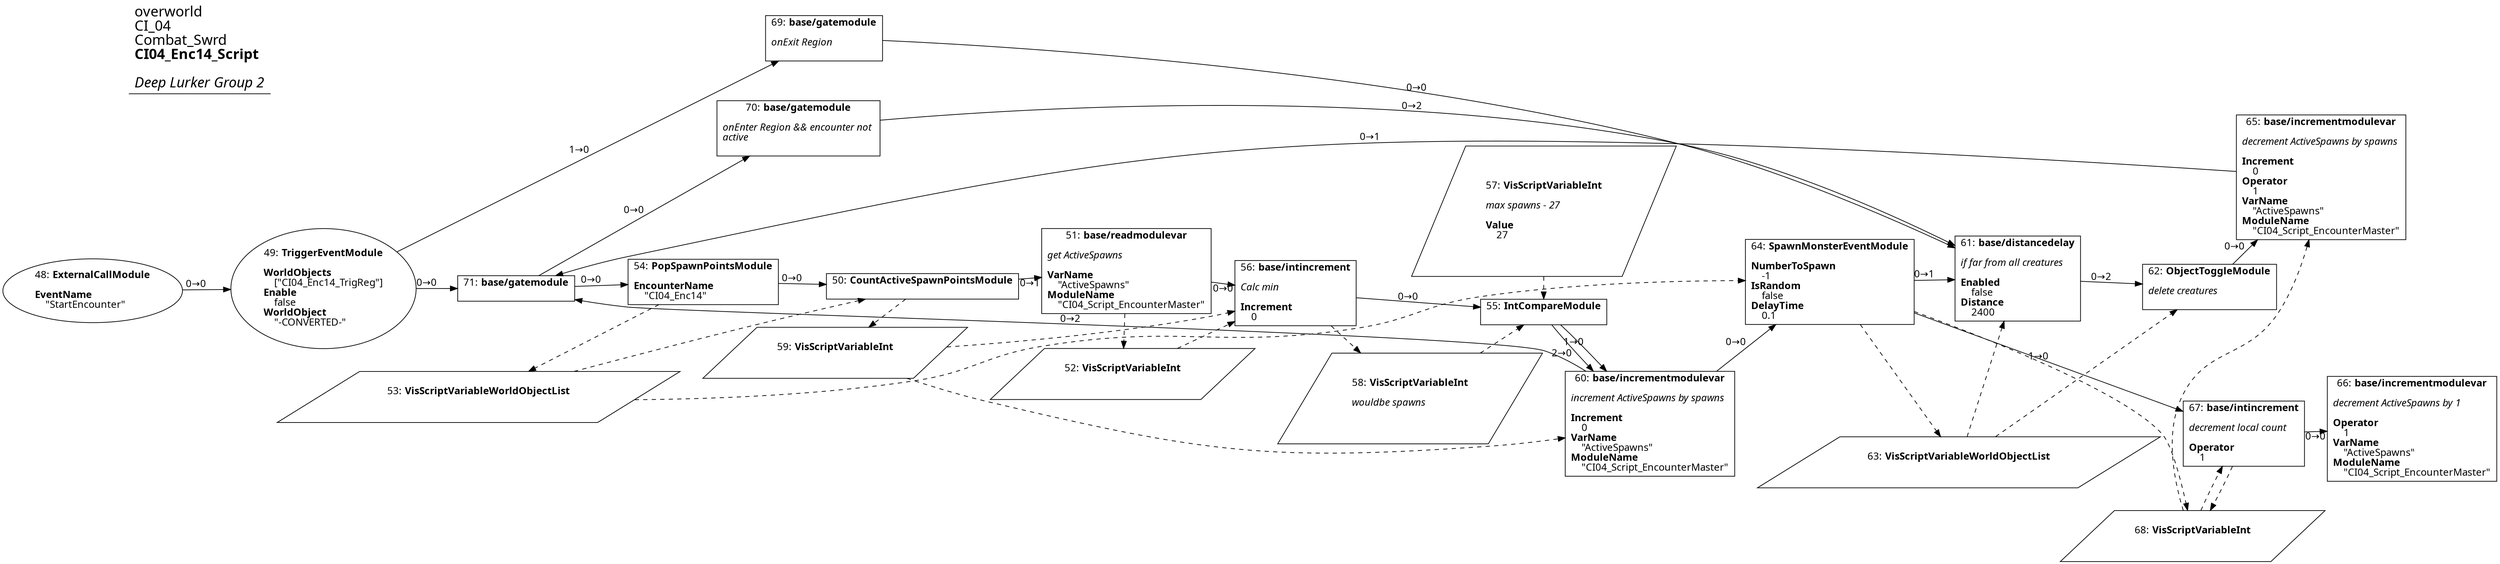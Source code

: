 digraph {
    layout = fdp;
    overlap = prism;
    sep = "+16";
    splines = spline;

    node [ shape = box ];

    graph [ fontname = "Segoe UI" ];
    node [ fontname = "Segoe UI" ];
    edge [ fontname = "Segoe UI" ];

    48 [ label = <48: <b>ExternalCallModule</b><br/><br/><b>EventName</b><br align="left"/>    &quot;StartEncounter&quot;<br align="left"/>> ];
    48 [ shape = oval ]
    48 [ pos = "-1.1420001,1.1630001!" ];
    48 -> 49 [ label = "0→0" ];

    49 [ label = <49: <b>TriggerEventModule</b><br/><br/><b>WorldObjects</b><br align="left"/>    [&quot;CI04_Enc14_TrigReg&quot;]<br align="left"/><b>Enable</b><br align="left"/>    false<br align="left"/><b>WorldObject</b><br align="left"/>    &quot;-CONVERTED-&quot;<br align="left"/>> ];
    49 [ shape = oval ]
    49 [ pos = "-0.92700005,1.1630001!" ];
    49 -> 71 [ label = "0→0" ];
    49 -> 69 [ label = "1→0" ];

    50 [ label = <50: <b>CountActiveSpawnPointsModule</b><br/><br/>> ];
    50 [ pos = "-0.25300002,1.166!" ];
    50 -> 51 [ label = "0→1" ];
    53 -> 50 [ style = dashed ];
    50 -> 59 [ style = dashed ];

    51 [ label = <51: <b>base/readmodulevar</b><br/><br/><i>get ActiveSpawns<br align="left"/></i><br align="left"/><b>VarName</b><br align="left"/>    &quot;ActiveSpawns&quot;<br align="left"/><b>ModuleName</b><br align="left"/>    &quot;CI04_Script_EncounterMaster&quot;<br align="left"/>> ];
    51 [ pos = "0.019000001,1.167!" ];
    51 -> 56 [ label = "0→0" ];
    51 -> 52 [ style = dashed ];

    52 [ label = <52: <b>VisScriptVariableInt</b><br/><br/>> ];
    52 [ shape = parallelogram ]
    52 [ pos = "0.020000001,1.0350001!" ];

    53 [ label = <53: <b>VisScriptVariableWorldObjectList</b><br/><br/>> ];
    53 [ shape = parallelogram ]
    53 [ pos = "-0.483,1.036!" ];

    54 [ label = <54: <b>PopSpawnPointsModule</b><br/><br/><b>EncounterName</b><br align="left"/>    &quot;CI04_Enc14&quot;<br align="left"/>> ];
    54 [ pos = "-0.48400003,1.1650001!" ];
    54 -> 50 [ label = "0→0" ];
    54 -> 53 [ style = dashed ];

    55 [ label = <55: <b>IntCompareModule</b><br/><br/>> ];
    55 [ pos = "0.47100002,1.167!" ];
    55 -> 60 [ label = "1→0" ];
    55 -> 60 [ label = "2→0" ];
    57 -> 55 [ style = dashed ];
    58 -> 55 [ style = dashed ];

    56 [ label = <56: <b>base/intincrement</b><br/><br/><i>Calc min<br align="left"/></i><br align="left"/><b>Increment</b><br align="left"/>    0<br align="left"/>> ];
    56 [ pos = "0.263,1.167!" ];
    56 -> 55 [ label = "0→0" ];
    56 -> 58 [ style = dashed ];
    59 -> 56 [ style = dashed ];
    52 -> 56 [ style = dashed ];

    57 [ label = <57: <b>VisScriptVariableInt</b><br/><br/><i>max spawns - 27<br align="left"/></i><br align="left"/><b>Value</b><br align="left"/>    27<br align="left"/>> ];
    57 [ shape = parallelogram ]
    57 [ pos = "0.467,1.2240001!" ];

    58 [ label = <58: <b>VisScriptVariableInt</b><br/><br/><i>wouldbe spawns<br align="left"/></i><br align="left"/>> ];
    58 [ shape = parallelogram ]
    58 [ pos = "0.26700002,1.021!" ];

    59 [ label = <59: <b>VisScriptVariableInt</b><br/><br/>> ];
    59 [ shape = parallelogram ]
    59 [ pos = "-0.24300002,1.062!" ];

    60 [ label = <60: <b>base/incrementmodulevar</b><br/><br/><i>increment ActiveSpawns by spawns<br align="left"/></i><br align="left"/><b>Increment</b><br align="left"/>    0<br align="left"/><b>VarName</b><br align="left"/>    &quot;ActiveSpawns&quot;<br align="left"/><b>ModuleName</b><br align="left"/>    &quot;CI04_Script_EncounterMaster&quot;<br align="left"/>> ];
    60 [ pos = "0.65500003,0.975!" ];
    60 -> 64 [ label = "0→0" ];
    60 -> 71 [ label = "0→2" ];
    59 -> 60 [ style = dashed ];

    61 [ label = <61: <b>base/distancedelay</b><br/><br/><i>if far from all creatures<br align="left"/></i><br align="left"/><b>Enabled</b><br align="left"/>    false<br align="left"/><b>Distance</b><br align="left"/>    2400<br align="left"/>> ];
    61 [ pos = "1.1910001,1.1730001!" ];
    61 -> 62 [ label = "0→2" ];
    63 -> 61 [ style = dashed ];

    62 [ label = <62: <b>ObjectToggleModule</b><br/><br/><i>delete creatures<br align="left"/></i><br align="left"/>> ];
    62 [ pos = "1.389,1.164!" ];
    62 -> 65 [ label = "0→0" ];
    63 -> 62 [ style = dashed ];

    63 [ label = <63: <b>VisScriptVariableWorldObjectList</b><br/><br/>> ];
    63 [ shape = parallelogram ]
    63 [ pos = "0.91600007,0.938!" ];

    64 [ label = <64: <b>SpawnMonsterEventModule</b><br/><br/><b>NumberToSpawn</b><br align="left"/>    -1<br align="left"/><b>IsRandom</b><br align="left"/>    false<br align="left"/><b>DelayTime</b><br align="left"/>    0.1<br align="left"/>> ];
    64 [ pos = "0.91400003,1.1680001!" ];
    64 -> 61 [ label = "0→1" ];
    64 -> 67 [ label = "1→0" ];
    64 -> 63 [ style = dashed ];
    64 -> 68 [ style = dashed ];
    53 -> 64 [ style = dashed ];

    65 [ label = <65: <b>base/incrementmodulevar</b><br/><br/><i>decrement ActiveSpawns by spawns<br align="left"/></i><br align="left"/><b>Increment</b><br align="left"/>    0<br align="left"/><b>Operator</b><br align="left"/>    1<br align="left"/><b>VarName</b><br align="left"/>    &quot;ActiveSpawns&quot;<br align="left"/><b>ModuleName</b><br align="left"/>    &quot;CI04_Script_EncounterMaster&quot;<br align="left"/>> ];
    65 [ pos = "1.6110001,1.3490001!" ];
    65 -> 71 [ label = "0→1" ];
    68 -> 65 [ style = dashed ];

    66 [ label = <66: <b>base/incrementmodulevar</b><br/><br/><i>decrement ActiveSpawns by 1<br align="left"/></i><br align="left"/><b>Operator</b><br align="left"/>    1<br align="left"/><b>VarName</b><br align="left"/>    &quot;ActiveSpawns&quot;<br align="left"/><b>ModuleName</b><br align="left"/>    &quot;CI04_Script_EncounterMaster&quot;<br align="left"/>> ];
    66 [ pos = "1.4210001,0.94200003!" ];

    67 [ label = <67: <b>base/intincrement</b><br/><br/><i>decrement local count<br align="left"/></i><br align="left"/><b>Operator</b><br align="left"/>    1<br align="left"/>> ];
    67 [ pos = "1.2030001,0.94100004!" ];
    67 -> 66 [ label = "0→0" ];
    68 -> 67 [ style = dashed ];
    67 -> 68 [ style = dashed ];

    68 [ label = <68: <b>VisScriptVariableInt</b><br/><br/>> ];
    68 [ shape = parallelogram ]
    68 [ pos = "1.126,0.79300004!" ];

    69 [ label = <69: <b>base/gatemodule</b><br/><br/><i>onExit Region<br align="left"/></i><br align="left"/>> ];
    69 [ pos = "-0.46300003,1.5970001!" ];
    69 -> 61 [ label = "0→0" ];

    70 [ label = <70: <b>base/gatemodule</b><br/><br/><i>onEnter Region &amp;&amp; encounter not <br align="left"/>active<br align="left"/></i><br align="left"/>> ];
    70 [ pos = "-0.462,1.4360001!" ];
    70 -> 61 [ label = "0→2" ];

    71 [ label = <71: <b>base/gatemodule</b><br/><br/>> ];
    71 [ pos = "-0.68600005,1.164!" ];
    71 -> 70 [ label = "0→0" ];
    71 -> 54 [ label = "0→0" ];

    title [ pos = "-1.143,1.598!" ];
    title [ shape = underline ];
    title [ label = <<font point-size="20">overworld<br align="left"/>CI_04<br align="left"/>Combat_Swrd<br align="left"/><b>CI04_Enc14_Script</b><br align="left"/><br/><i>Deep Lurker Group 2</i><br align="left"/></font>> ];
}
